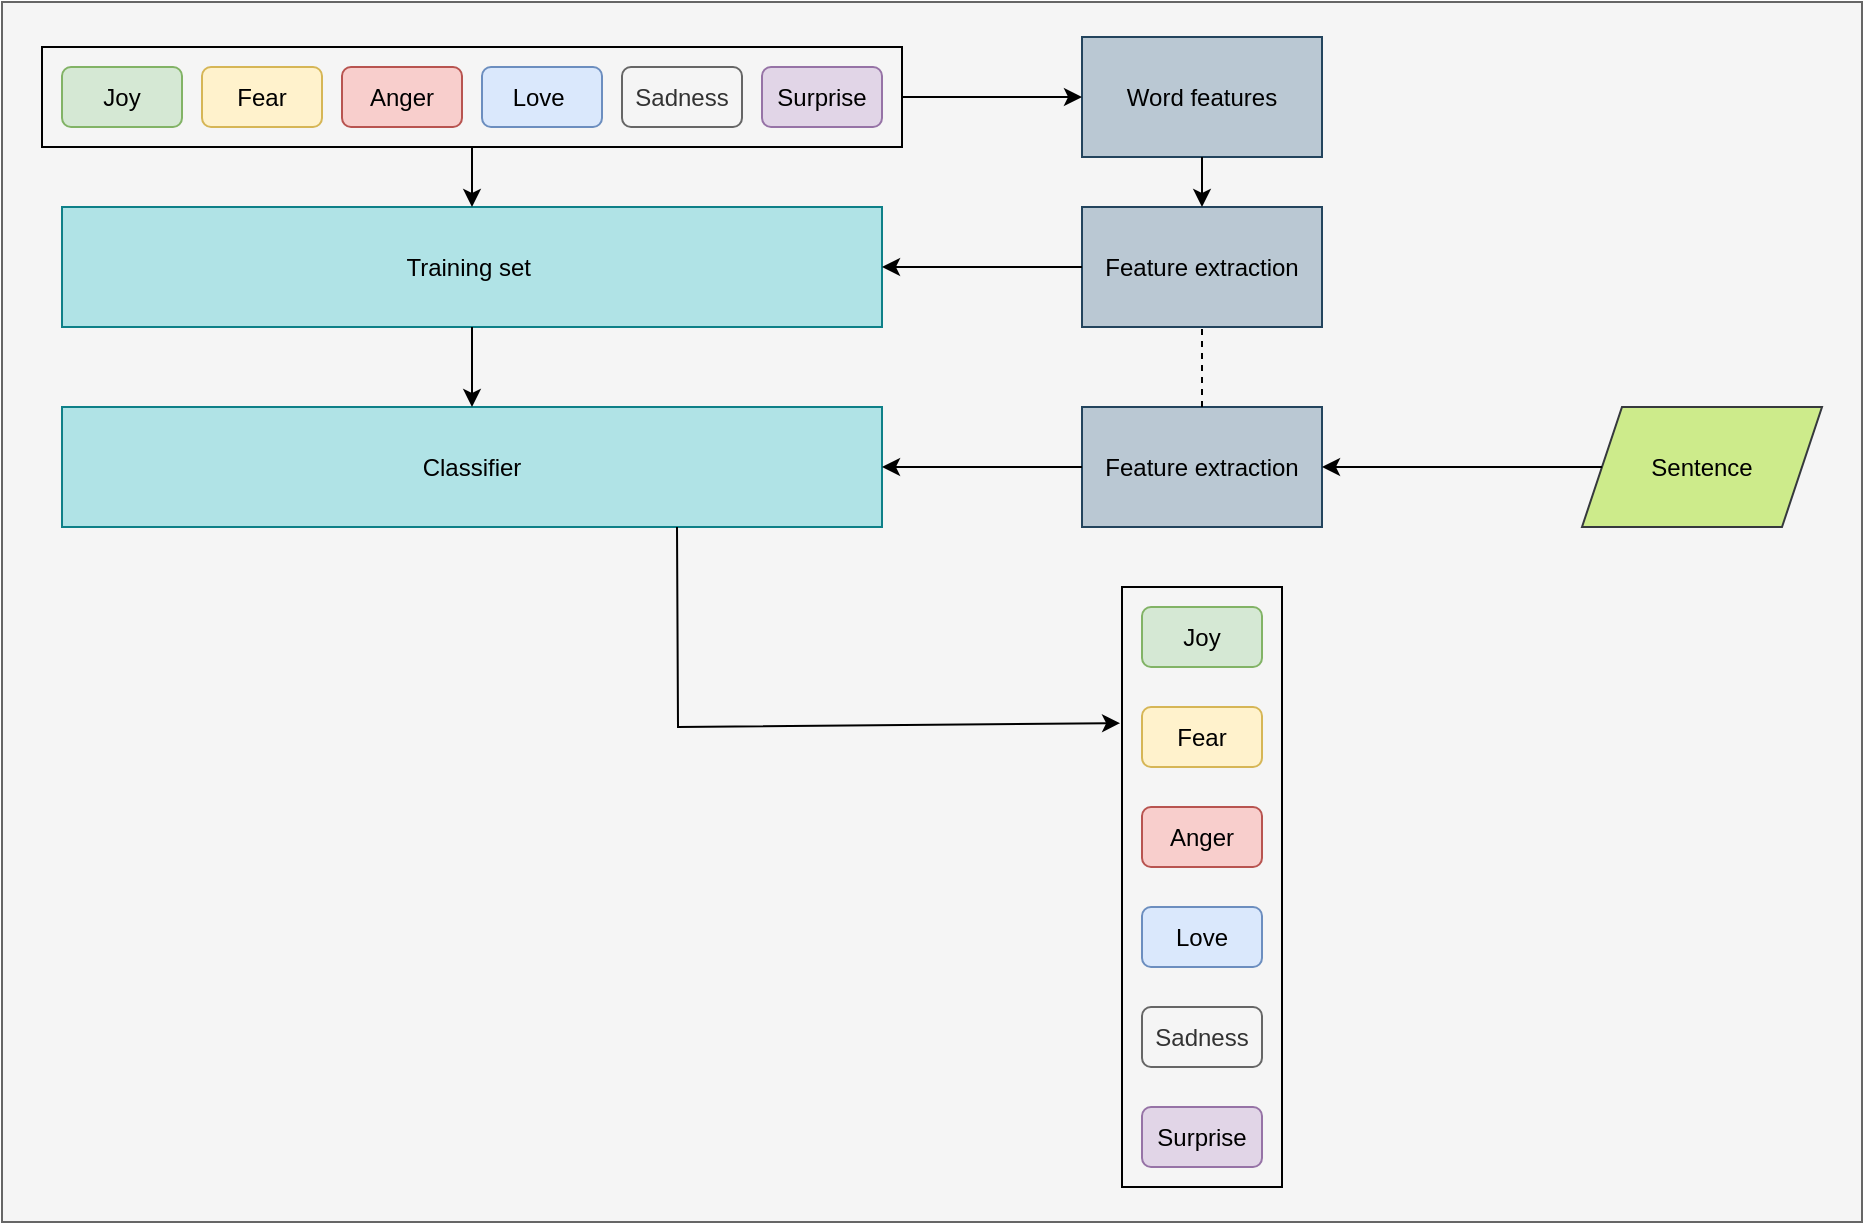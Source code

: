 <mxfile version="15.5.8" type="google"><diagram id="0xWEFeovQCh0BW1_Fhpg" name="Page-1"><mxGraphModel dx="946" dy="589" grid="1" gridSize="10" guides="1" tooltips="1" connect="1" arrows="1" fold="1" page="1" pageScale="1" pageWidth="850" pageHeight="1100" math="0" shadow="0"><root><mxCell id="0"/><mxCell id="1" parent="0"/><mxCell id="sbger7uiAbVWwqc6fJ_J-31" value="" style="rounded=0;whiteSpace=wrap;html=1;fillColor=#f5f5f5;fontColor=#333333;strokeColor=#666666;" vertex="1" parent="1"><mxGeometry x="50" y="940" width="930" height="610" as="geometry"/></mxCell><mxCell id="sbger7uiAbVWwqc6fJ_J-32" value="Joy" style="rounded=1;whiteSpace=wrap;html=1;fillColor=#d5e8d4;strokeColor=#82b366;" vertex="1" parent="1"><mxGeometry x="80" y="972.5" width="60" height="30" as="geometry"/></mxCell><mxCell id="sbger7uiAbVWwqc6fJ_J-33" value="Fear" style="rounded=1;whiteSpace=wrap;html=1;fillColor=#fff2cc;strokeColor=#d6b656;" vertex="1" parent="1"><mxGeometry x="150" y="972.5" width="60" height="30" as="geometry"/></mxCell><mxCell id="sbger7uiAbVWwqc6fJ_J-34" value="Anger" style="rounded=1;whiteSpace=wrap;html=1;fillColor=#f8cecc;strokeColor=#b85450;" vertex="1" parent="1"><mxGeometry x="220" y="972.5" width="60" height="30" as="geometry"/></mxCell><mxCell id="sbger7uiAbVWwqc6fJ_J-35" value="Love&amp;nbsp;" style="rounded=1;whiteSpace=wrap;html=1;fillColor=#dae8fc;strokeColor=#6c8ebf;" vertex="1" parent="1"><mxGeometry x="290" y="972.5" width="60" height="30" as="geometry"/></mxCell><mxCell id="sbger7uiAbVWwqc6fJ_J-36" value="Sadness" style="rounded=1;whiteSpace=wrap;html=1;fillColor=#f5f5f5;strokeColor=#666666;fontColor=#333333;" vertex="1" parent="1"><mxGeometry x="360" y="972.5" width="60" height="30" as="geometry"/></mxCell><mxCell id="sbger7uiAbVWwqc6fJ_J-37" value="Surprise" style="rounded=1;whiteSpace=wrap;html=1;fillColor=#e1d5e7;strokeColor=#9673a6;" vertex="1" parent="1"><mxGeometry x="430" y="972.5" width="60" height="30" as="geometry"/></mxCell><mxCell id="sbger7uiAbVWwqc6fJ_J-38" value="Training set&amp;nbsp;" style="rounded=0;whiteSpace=wrap;html=1;fillColor=#b0e3e6;strokeColor=#0e8088;" vertex="1" parent="1"><mxGeometry x="80" y="1042.5" width="410" height="60" as="geometry"/></mxCell><mxCell id="sbger7uiAbVWwqc6fJ_J-39" value="Classifier" style="rounded=0;whiteSpace=wrap;html=1;fillColor=#b0e3e6;strokeColor=#0e8088;" vertex="1" parent="1"><mxGeometry x="80" y="1142.5" width="410" height="60" as="geometry"/></mxCell><mxCell id="sbger7uiAbVWwqc6fJ_J-40" value="Joy" style="rounded=1;whiteSpace=wrap;html=1;fillColor=#d5e8d4;strokeColor=#82b366;" vertex="1" parent="1"><mxGeometry x="620" y="1242.5" width="60" height="30" as="geometry"/></mxCell><mxCell id="sbger7uiAbVWwqc6fJ_J-41" value="Fear" style="rounded=1;whiteSpace=wrap;html=1;fillColor=#fff2cc;strokeColor=#d6b656;" vertex="1" parent="1"><mxGeometry x="620" y="1292.5" width="60" height="30" as="geometry"/></mxCell><mxCell id="sbger7uiAbVWwqc6fJ_J-42" value="Anger" style="rounded=1;whiteSpace=wrap;html=1;fillColor=#f8cecc;strokeColor=#b85450;" vertex="1" parent="1"><mxGeometry x="620" y="1342.5" width="60" height="30" as="geometry"/></mxCell><mxCell id="sbger7uiAbVWwqc6fJ_J-43" value="Love" style="rounded=1;whiteSpace=wrap;html=1;fillColor=#dae8fc;strokeColor=#6c8ebf;" vertex="1" parent="1"><mxGeometry x="620" y="1392.5" width="60" height="30" as="geometry"/></mxCell><mxCell id="sbger7uiAbVWwqc6fJ_J-44" value="Sadness" style="rounded=1;whiteSpace=wrap;html=1;fillColor=#f5f5f5;fontColor=#333333;strokeColor=#666666;" vertex="1" parent="1"><mxGeometry x="620" y="1442.5" width="60" height="30" as="geometry"/></mxCell><mxCell id="sbger7uiAbVWwqc6fJ_J-45" value="Surprise" style="rounded=1;whiteSpace=wrap;html=1;fillColor=#e1d5e7;strokeColor=#9673a6;" vertex="1" parent="1"><mxGeometry x="620" y="1492.5" width="60" height="30" as="geometry"/></mxCell><mxCell id="sbger7uiAbVWwqc6fJ_J-46" value="Word features" style="rounded=0;whiteSpace=wrap;html=1;fillColor=#bac8d3;strokeColor=#23445d;" vertex="1" parent="1"><mxGeometry x="590" y="957.5" width="120" height="60" as="geometry"/></mxCell><mxCell id="sbger7uiAbVWwqc6fJ_J-47" value="Feature extraction" style="rounded=0;whiteSpace=wrap;html=1;fillColor=#bac8d3;strokeColor=#23445d;" vertex="1" parent="1"><mxGeometry x="590" y="1042.5" width="120" height="60" as="geometry"/></mxCell><mxCell id="sbger7uiAbVWwqc6fJ_J-48" value="Feature extraction" style="rounded=0;whiteSpace=wrap;html=1;fillColor=#bac8d3;strokeColor=#23445d;" vertex="1" parent="1"><mxGeometry x="590" y="1142.5" width="120" height="60" as="geometry"/></mxCell><mxCell id="sbger7uiAbVWwqc6fJ_J-49" value="Sentence" style="shape=parallelogram;perimeter=parallelogramPerimeter;whiteSpace=wrap;html=1;fixedSize=1;fillColor=#cdeb8b;strokeColor=#36393d;" vertex="1" parent="1"><mxGeometry x="840" y="1142.5" width="120" height="60" as="geometry"/></mxCell><mxCell id="sbger7uiAbVWwqc6fJ_J-50" value="" style="endArrow=classic;html=1;rounded=0;exitX=1;exitY=0.5;exitDx=0;exitDy=0;entryX=0;entryY=0.5;entryDx=0;entryDy=0;" edge="1" parent="1" source="sbger7uiAbVWwqc6fJ_J-51" target="sbger7uiAbVWwqc6fJ_J-46"><mxGeometry width="50" height="50" relative="1" as="geometry"><mxPoint x="470" y="952.5" as="sourcePoint"/><mxPoint x="520" y="902.5" as="targetPoint"/></mxGeometry></mxCell><mxCell id="sbger7uiAbVWwqc6fJ_J-51" value="" style="rounded=0;whiteSpace=wrap;html=1;fillColor=none;" vertex="1" parent="1"><mxGeometry x="70" y="962.5" width="430" height="50" as="geometry"/></mxCell><mxCell id="sbger7uiAbVWwqc6fJ_J-52" value="" style="rounded=0;whiteSpace=wrap;html=1;fillColor=none;" vertex="1" parent="1"><mxGeometry x="610" y="1232.5" width="80" height="300" as="geometry"/></mxCell><mxCell id="sbger7uiAbVWwqc6fJ_J-53" value="" style="endArrow=classic;html=1;rounded=0;exitX=0.5;exitY=1;exitDx=0;exitDy=0;entryX=0.5;entryY=0;entryDx=0;entryDy=0;" edge="1" parent="1" source="sbger7uiAbVWwqc6fJ_J-46" target="sbger7uiAbVWwqc6fJ_J-47"><mxGeometry width="50" height="50" relative="1" as="geometry"><mxPoint x="480" y="1272.5" as="sourcePoint"/><mxPoint x="530" y="1222.5" as="targetPoint"/></mxGeometry></mxCell><mxCell id="sbger7uiAbVWwqc6fJ_J-54" value="" style="endArrow=none;dashed=1;html=1;rounded=0;entryX=0.5;entryY=1;entryDx=0;entryDy=0;exitX=0.5;exitY=0;exitDx=0;exitDy=0;" edge="1" parent="1" source="sbger7uiAbVWwqc6fJ_J-48" target="sbger7uiAbVWwqc6fJ_J-47"><mxGeometry width="50" height="50" relative="1" as="geometry"><mxPoint x="480" y="1272.5" as="sourcePoint"/><mxPoint x="530" y="1222.5" as="targetPoint"/></mxGeometry></mxCell><mxCell id="sbger7uiAbVWwqc6fJ_J-55" value="" style="endArrow=classic;html=1;rounded=0;exitX=0;exitY=0.5;exitDx=0;exitDy=0;entryX=1;entryY=0.5;entryDx=0;entryDy=0;" edge="1" parent="1" source="sbger7uiAbVWwqc6fJ_J-47" target="sbger7uiAbVWwqc6fJ_J-38"><mxGeometry width="50" height="50" relative="1" as="geometry"><mxPoint x="480" y="1242.5" as="sourcePoint"/><mxPoint x="530" y="1192.5" as="targetPoint"/></mxGeometry></mxCell><mxCell id="sbger7uiAbVWwqc6fJ_J-56" value="" style="endArrow=classic;html=1;rounded=0;exitX=0;exitY=0.5;exitDx=0;exitDy=0;entryX=1;entryY=0.5;entryDx=0;entryDy=0;" edge="1" parent="1" source="sbger7uiAbVWwqc6fJ_J-48" target="sbger7uiAbVWwqc6fJ_J-39"><mxGeometry width="50" height="50" relative="1" as="geometry"><mxPoint x="480" y="1242.5" as="sourcePoint"/><mxPoint x="530" y="1192.5" as="targetPoint"/></mxGeometry></mxCell><mxCell id="sbger7uiAbVWwqc6fJ_J-57" value="" style="endArrow=classic;html=1;rounded=0;exitX=0;exitY=0.5;exitDx=0;exitDy=0;entryX=1;entryY=0.5;entryDx=0;entryDy=0;" edge="1" parent="1" source="sbger7uiAbVWwqc6fJ_J-49" target="sbger7uiAbVWwqc6fJ_J-48"><mxGeometry width="50" height="50" relative="1" as="geometry"><mxPoint x="480" y="1242.5" as="sourcePoint"/><mxPoint x="530" y="1192.5" as="targetPoint"/></mxGeometry></mxCell><mxCell id="sbger7uiAbVWwqc6fJ_J-58" value="" style="endArrow=classic;html=1;rounded=0;exitX=0.75;exitY=1;exitDx=0;exitDy=0;entryX=-0.012;entryY=0.227;entryDx=0;entryDy=0;entryPerimeter=0;" edge="1" parent="1" source="sbger7uiAbVWwqc6fJ_J-39" target="sbger7uiAbVWwqc6fJ_J-52"><mxGeometry width="50" height="50" relative="1" as="geometry"><mxPoint x="480" y="1242.5" as="sourcePoint"/><mxPoint x="530" y="1192.5" as="targetPoint"/><Array as="points"><mxPoint x="388" y="1302.5"/></Array></mxGeometry></mxCell><mxCell id="sbger7uiAbVWwqc6fJ_J-59" value="" style="endArrow=classic;html=1;rounded=0;exitX=0.5;exitY=1;exitDx=0;exitDy=0;entryX=0.5;entryY=0;entryDx=0;entryDy=0;" edge="1" parent="1" source="sbger7uiAbVWwqc6fJ_J-38" target="sbger7uiAbVWwqc6fJ_J-39"><mxGeometry width="50" height="50" relative="1" as="geometry"><mxPoint x="480" y="1242.5" as="sourcePoint"/><mxPoint x="530" y="1192.5" as="targetPoint"/></mxGeometry></mxCell><mxCell id="sbger7uiAbVWwqc6fJ_J-60" value="" style="endArrow=classic;html=1;rounded=0;exitX=0.5;exitY=1;exitDx=0;exitDy=0;entryX=0.5;entryY=0;entryDx=0;entryDy=0;" edge="1" parent="1" source="sbger7uiAbVWwqc6fJ_J-51" target="sbger7uiAbVWwqc6fJ_J-38"><mxGeometry width="50" height="50" relative="1" as="geometry"><mxPoint x="480" y="1242.5" as="sourcePoint"/><mxPoint x="530" y="1192.5" as="targetPoint"/></mxGeometry></mxCell></root></mxGraphModel></diagram></mxfile>